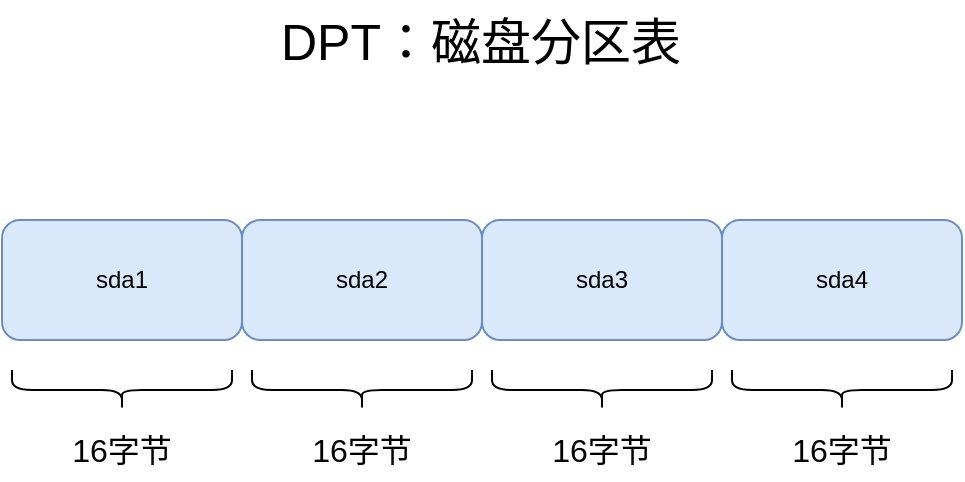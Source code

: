 <mxfile version="14.8.6" type="github">
  <diagram id="62QTM0GiP9KSBx2sYb9c" name="Page-1">
    <mxGraphModel dx="965" dy="517" grid="1" gridSize="10" guides="1" tooltips="1" connect="1" arrows="1" fold="1" page="1" pageScale="1" pageWidth="827" pageHeight="1169" math="0" shadow="0">
      <root>
        <mxCell id="0" />
        <mxCell id="1" parent="0" />
        <mxCell id="HD1OaGNnLlVbSqFW7r2--1" value="sda1" style="rounded=1;whiteSpace=wrap;html=1;fillColor=#dae8fc;strokeColor=#6c8ebf;" vertex="1" parent="1">
          <mxGeometry x="174" y="270" width="120" height="60" as="geometry" />
        </mxCell>
        <mxCell id="HD1OaGNnLlVbSqFW7r2--2" value="sda2" style="rounded=1;whiteSpace=wrap;html=1;fillColor=#dae8fc;strokeColor=#6c8ebf;" vertex="1" parent="1">
          <mxGeometry x="294" y="270" width="120" height="60" as="geometry" />
        </mxCell>
        <mxCell id="HD1OaGNnLlVbSqFW7r2--3" value="sda4" style="rounded=1;whiteSpace=wrap;html=1;fillColor=#dae8fc;strokeColor=#6c8ebf;" vertex="1" parent="1">
          <mxGeometry x="534" y="270" width="120" height="60" as="geometry" />
        </mxCell>
        <mxCell id="HD1OaGNnLlVbSqFW7r2--4" value="sda3" style="rounded=1;whiteSpace=wrap;html=1;fillColor=#dae8fc;strokeColor=#6c8ebf;" vertex="1" parent="1">
          <mxGeometry x="414" y="270" width="120" height="60" as="geometry" />
        </mxCell>
        <mxCell id="HD1OaGNnLlVbSqFW7r2--5" value="" style="shape=curlyBracket;whiteSpace=wrap;html=1;rounded=1;rotation=-90;" vertex="1" parent="1">
          <mxGeometry x="224" y="300" width="20" height="110" as="geometry" />
        </mxCell>
        <mxCell id="HD1OaGNnLlVbSqFW7r2--6" value="" style="shape=curlyBracket;whiteSpace=wrap;html=1;rounded=1;rotation=-90;" vertex="1" parent="1">
          <mxGeometry x="344" y="300" width="20" height="110" as="geometry" />
        </mxCell>
        <mxCell id="HD1OaGNnLlVbSqFW7r2--7" value="" style="shape=curlyBracket;whiteSpace=wrap;html=1;rounded=1;rotation=-90;" vertex="1" parent="1">
          <mxGeometry x="464" y="300" width="20" height="110" as="geometry" />
        </mxCell>
        <mxCell id="HD1OaGNnLlVbSqFW7r2--8" value="" style="shape=curlyBracket;whiteSpace=wrap;html=1;rounded=1;rotation=-90;" vertex="1" parent="1">
          <mxGeometry x="584" y="300" width="20" height="110" as="geometry" />
        </mxCell>
        <mxCell id="HD1OaGNnLlVbSqFW7r2--9" value="&lt;font style=&quot;font-size: 16px&quot;&gt;16字节&lt;/font&gt;" style="text;html=1;strokeColor=none;fillColor=none;align=center;verticalAlign=middle;whiteSpace=wrap;rounded=0;" vertex="1" parent="1">
          <mxGeometry x="204" y="370" width="60" height="30" as="geometry" />
        </mxCell>
        <mxCell id="HD1OaGNnLlVbSqFW7r2--10" value="&lt;font style=&quot;font-size: 16px&quot;&gt;16字节&lt;/font&gt;" style="text;html=1;strokeColor=none;fillColor=none;align=center;verticalAlign=middle;whiteSpace=wrap;rounded=0;" vertex="1" parent="1">
          <mxGeometry x="324" y="370" width="60" height="30" as="geometry" />
        </mxCell>
        <mxCell id="HD1OaGNnLlVbSqFW7r2--11" value="&lt;font style=&quot;font-size: 16px&quot;&gt;16字节&lt;/font&gt;" style="text;html=1;strokeColor=none;fillColor=none;align=center;verticalAlign=middle;whiteSpace=wrap;rounded=0;" vertex="1" parent="1">
          <mxGeometry x="444" y="370" width="60" height="30" as="geometry" />
        </mxCell>
        <mxCell id="HD1OaGNnLlVbSqFW7r2--12" value="&lt;font style=&quot;font-size: 16px&quot;&gt;16字节&lt;/font&gt;" style="text;html=1;strokeColor=none;fillColor=none;align=center;verticalAlign=middle;whiteSpace=wrap;rounded=0;" vertex="1" parent="1">
          <mxGeometry x="564" y="370" width="60" height="30" as="geometry" />
        </mxCell>
        <mxCell id="HD1OaGNnLlVbSqFW7r2--13" value="&lt;font style=&quot;font-size: 25px&quot;&gt;DPT：磁盘分区表&lt;/font&gt;" style="text;html=1;strokeColor=none;fillColor=none;align=center;verticalAlign=middle;whiteSpace=wrap;rounded=0;" vertex="1" parent="1">
          <mxGeometry x="283" y="160" width="261" height="40" as="geometry" />
        </mxCell>
      </root>
    </mxGraphModel>
  </diagram>
</mxfile>
